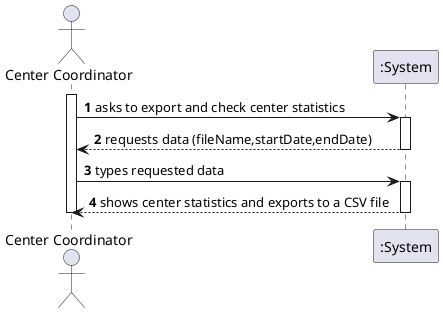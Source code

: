 @startuml US15_SSD
autonumber
actor "Center Coordinator" as COOR

activate COOR
COOR -> ":System" : asks to export and check center statistics
activate ":System"
":System" --> COOR : requests data (fileName,startDate,endDate)
deactivate ":System"

COOR -> ":System" : types requested data
activate ":System"

":System" --> COOR : shows center statistics and exports to a CSV file
deactivate ":System"
deactivate COOR

@enduml